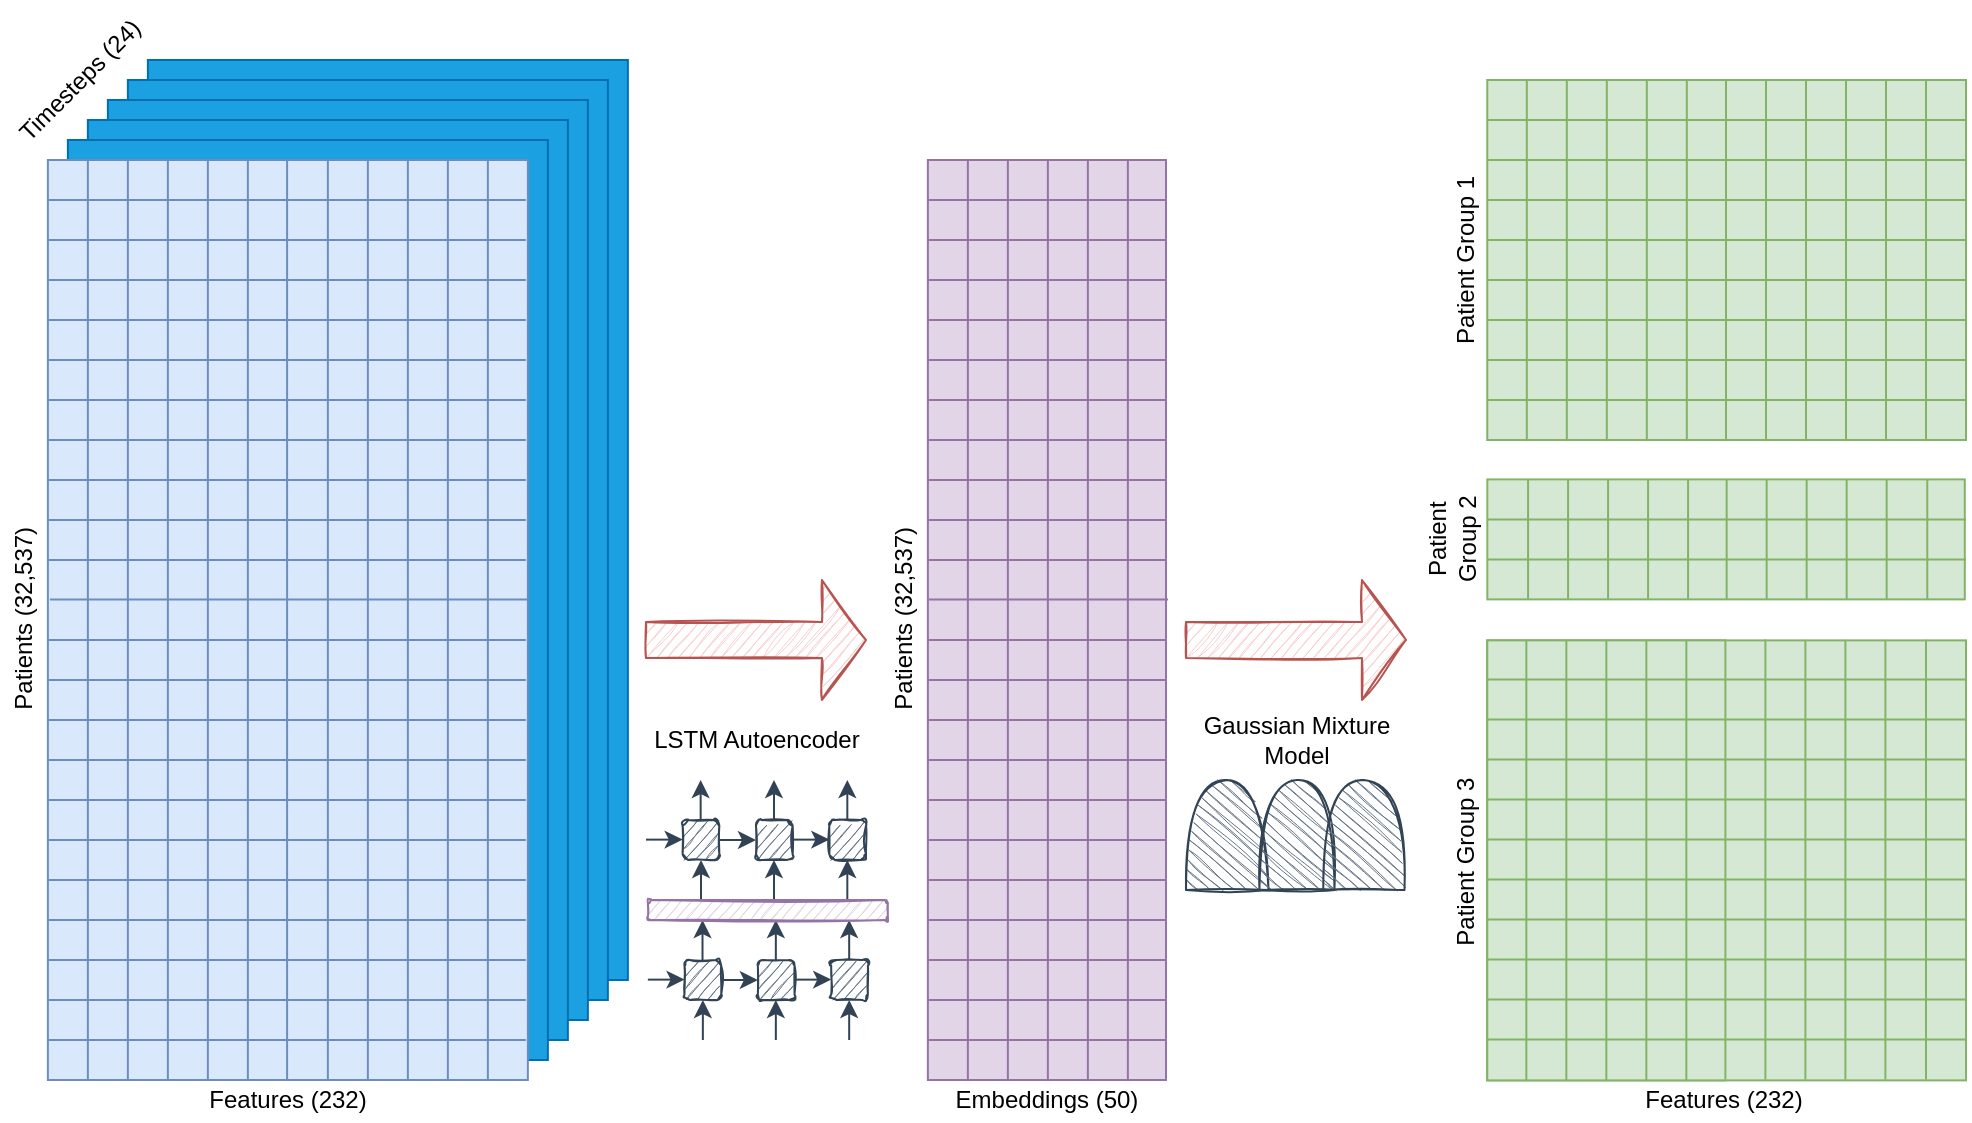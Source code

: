 <mxfile version="20.8.16" type="device"><diagram name="Page-1" id="Zc6p3bJ5Wgq6Apojrqwd"><mxGraphModel dx="1595" dy="868" grid="1" gridSize="10" guides="1" tooltips="1" connect="1" arrows="1" fold="1" page="1" pageScale="1" pageWidth="1100" pageHeight="850" math="0" shadow="0"><root><mxCell id="0"/><mxCell id="1" parent="0"/><mxCell id="mWLiajfFuYhCYhIAm7In-157" value="" style="group;fillColor=#d5e8d4;strokeColor=#82b366;container=0;" vertex="1" connectable="0" parent="1"><mxGeometry x="780.66" y="279.7" width="238.74" height="60" as="geometry"/></mxCell><mxCell id="mWLiajfFuYhCYhIAm7In-63" value="" style="rounded=0;whiteSpace=wrap;html=1;fillColor=#1ba1e2;strokeColor=#006EAF;fontColor=#ffffff;" vertex="1" parent="1"><mxGeometry x="110.93" y="70" width="240" height="460" as="geometry"/></mxCell><mxCell id="mWLiajfFuYhCYhIAm7In-62" value="" style="rounded=0;whiteSpace=wrap;html=1;fillColor=#1ba1e2;strokeColor=#006EAF;fontColor=#ffffff;" vertex="1" parent="1"><mxGeometry x="100.93" y="80" width="240" height="460" as="geometry"/></mxCell><mxCell id="mWLiajfFuYhCYhIAm7In-61" value="" style="rounded=0;whiteSpace=wrap;html=1;fillColor=#1ba1e2;strokeColor=#006EAF;fontColor=#ffffff;" vertex="1" parent="1"><mxGeometry x="90.93" y="90" width="240" height="460" as="geometry"/></mxCell><mxCell id="mWLiajfFuYhCYhIAm7In-60" value="" style="rounded=0;whiteSpace=wrap;html=1;fillColor=#1ba1e2;strokeColor=#006EAF;fontColor=#ffffff;" vertex="1" parent="1"><mxGeometry x="80.93" y="100" width="240" height="460" as="geometry"/></mxCell><mxCell id="mWLiajfFuYhCYhIAm7In-59" value="" style="rounded=0;whiteSpace=wrap;html=1;fillColor=#1ba1e2;strokeColor=#006EAF;fontColor=#ffffff;" vertex="1" parent="1"><mxGeometry x="70.93" y="110" width="240" height="460" as="geometry"/></mxCell><mxCell id="mWLiajfFuYhCYhIAm7In-18" value="Patients (32,537)" style="text;html=1;strokeColor=none;fillColor=none;align=center;verticalAlign=middle;whiteSpace=wrap;rounded=0;rotation=-90;" vertex="1" parent="1"><mxGeometry x="-180" y="339.7" width="458.13" height="18.75" as="geometry"/></mxCell><mxCell id="mWLiajfFuYhCYhIAm7In-19" value="Features (232)" style="text;html=1;strokeColor=none;fillColor=none;align=center;verticalAlign=middle;whiteSpace=wrap;rounded=0;rotation=0;" vertex="1" parent="1"><mxGeometry x="60.93" y="580" width="240" height="20" as="geometry"/></mxCell><mxCell id="mWLiajfFuYhCYhIAm7In-57" value="" style="group;fillColor=#dae8fc;strokeColor=#6c8ebf;container=0;" vertex="1" connectable="0" parent="1"><mxGeometry x="60.93" y="120" width="240" height="460" as="geometry"/></mxCell><mxCell id="mWLiajfFuYhCYhIAm7In-65" value="Timesteps (24)" style="text;html=1;strokeColor=none;fillColor=none;align=center;verticalAlign=middle;whiteSpace=wrap;rounded=0;rotation=-45;" vertex="1" parent="1"><mxGeometry x="31.22" y="70" width="91.97" height="20" as="geometry"/></mxCell><mxCell id="mWLiajfFuYhCYhIAm7In-31" value="" style="endArrow=none;html=1;rounded=0;fillColor=#dae8fc;strokeColor=#6c8ebf;" edge="1" parent="1"><mxGeometry width="50" height="50" relative="1" as="geometry"><mxPoint x="60.93" y="140" as="sourcePoint"/><mxPoint x="299.93" y="140" as="targetPoint"/></mxGeometry></mxCell><mxCell id="mWLiajfFuYhCYhIAm7In-32" value="" style="endArrow=none;html=1;rounded=0;fillColor=#dae8fc;strokeColor=#6c8ebf;" edge="1" parent="1"><mxGeometry width="50" height="50" relative="1" as="geometry"><mxPoint x="60.93" y="160" as="sourcePoint"/><mxPoint x="299.93" y="160" as="targetPoint"/></mxGeometry></mxCell><mxCell id="mWLiajfFuYhCYhIAm7In-33" value="" style="endArrow=none;html=1;rounded=0;fillColor=#dae8fc;strokeColor=#6c8ebf;" edge="1" parent="1"><mxGeometry width="50" height="50" relative="1" as="geometry"><mxPoint x="60.93" y="180" as="sourcePoint"/><mxPoint x="299.93" y="180" as="targetPoint"/></mxGeometry></mxCell><mxCell id="mWLiajfFuYhCYhIAm7In-34" value="" style="endArrow=none;html=1;rounded=0;fillColor=#dae8fc;strokeColor=#6c8ebf;" edge="1" parent="1"><mxGeometry width="50" height="50" relative="1" as="geometry"><mxPoint x="60.93" y="200" as="sourcePoint"/><mxPoint x="299.93" y="200" as="targetPoint"/></mxGeometry></mxCell><mxCell id="mWLiajfFuYhCYhIAm7In-35" value="" style="endArrow=none;html=1;rounded=0;fillColor=#dae8fc;strokeColor=#6c8ebf;" edge="1" parent="1"><mxGeometry width="50" height="50" relative="1" as="geometry"><mxPoint x="60.93" y="220" as="sourcePoint"/><mxPoint x="299.93" y="220" as="targetPoint"/></mxGeometry></mxCell><mxCell id="mWLiajfFuYhCYhIAm7In-36" value="" style="endArrow=none;html=1;rounded=0;fillColor=#dae8fc;strokeColor=#6c8ebf;" edge="1" parent="1"><mxGeometry width="50" height="50" relative="1" as="geometry"><mxPoint x="60.93" y="240" as="sourcePoint"/><mxPoint x="299.93" y="240" as="targetPoint"/></mxGeometry></mxCell><mxCell id="mWLiajfFuYhCYhIAm7In-37" value="" style="endArrow=none;html=1;rounded=0;fillColor=#dae8fc;strokeColor=#6c8ebf;" edge="1" parent="1"><mxGeometry width="50" height="50" relative="1" as="geometry"><mxPoint x="60.93" y="260" as="sourcePoint"/><mxPoint x="299.93" y="260" as="targetPoint"/></mxGeometry></mxCell><mxCell id="mWLiajfFuYhCYhIAm7In-38" value="" style="endArrow=none;html=1;rounded=0;fillColor=#dae8fc;strokeColor=#6c8ebf;" edge="1" parent="1"><mxGeometry width="50" height="50" relative="1" as="geometry"><mxPoint x="60.93" y="280" as="sourcePoint"/><mxPoint x="299.93" y="280" as="targetPoint"/></mxGeometry></mxCell><mxCell id="mWLiajfFuYhCYhIAm7In-39" value="" style="endArrow=none;html=1;rounded=0;fillColor=#dae8fc;strokeColor=#6c8ebf;" edge="1" parent="1"><mxGeometry width="50" height="50" relative="1" as="geometry"><mxPoint x="60.93" y="300" as="sourcePoint"/><mxPoint x="299.93" y="300" as="targetPoint"/></mxGeometry></mxCell><mxCell id="mWLiajfFuYhCYhIAm7In-40" value="" style="endArrow=none;html=1;rounded=0;fillColor=#dae8fc;strokeColor=#6c8ebf;" edge="1" parent="1"><mxGeometry width="50" height="50" relative="1" as="geometry"><mxPoint x="60.93" y="320" as="sourcePoint"/><mxPoint x="299.93" y="320" as="targetPoint"/></mxGeometry></mxCell><mxCell id="mWLiajfFuYhCYhIAm7In-46" value="" style="endArrow=none;html=1;rounded=0;fillColor=#dae8fc;strokeColor=#6c8ebf;" edge="1" parent="1"><mxGeometry width="50" height="50" relative="1" as="geometry"><mxPoint x="60.93" y="360" as="sourcePoint"/><mxPoint x="299.93" y="360" as="targetPoint"/></mxGeometry></mxCell><mxCell id="mWLiajfFuYhCYhIAm7In-47" value="" style="endArrow=none;html=1;rounded=0;fillColor=#dae8fc;strokeColor=#6c8ebf;" edge="1" parent="1"><mxGeometry width="50" height="50" relative="1" as="geometry"><mxPoint x="60.93" y="380" as="sourcePoint"/><mxPoint x="299.93" y="380" as="targetPoint"/></mxGeometry></mxCell><mxCell id="mWLiajfFuYhCYhIAm7In-48" value="" style="endArrow=none;html=1;rounded=0;fillColor=#dae8fc;strokeColor=#6c8ebf;" edge="1" parent="1"><mxGeometry width="50" height="50" relative="1" as="geometry"><mxPoint x="60.93" y="400" as="sourcePoint"/><mxPoint x="299.93" y="400" as="targetPoint"/></mxGeometry></mxCell><mxCell id="mWLiajfFuYhCYhIAm7In-49" value="" style="endArrow=none;html=1;rounded=0;fillColor=#dae8fc;strokeColor=#6c8ebf;" edge="1" parent="1"><mxGeometry width="50" height="50" relative="1" as="geometry"><mxPoint x="60.93" y="420" as="sourcePoint"/><mxPoint x="299.93" y="420" as="targetPoint"/></mxGeometry></mxCell><mxCell id="mWLiajfFuYhCYhIAm7In-50" value="" style="endArrow=none;html=1;rounded=0;fillColor=#dae8fc;strokeColor=#6c8ebf;" edge="1" parent="1"><mxGeometry width="50" height="50" relative="1" as="geometry"><mxPoint x="60.93" y="440" as="sourcePoint"/><mxPoint x="299.93" y="440" as="targetPoint"/></mxGeometry></mxCell><mxCell id="mWLiajfFuYhCYhIAm7In-51" value="" style="endArrow=none;html=1;rounded=0;fillColor=#dae8fc;strokeColor=#6c8ebf;" edge="1" parent="1"><mxGeometry width="50" height="50" relative="1" as="geometry"><mxPoint x="60.93" y="460" as="sourcePoint"/><mxPoint x="299.93" y="460" as="targetPoint"/></mxGeometry></mxCell><mxCell id="mWLiajfFuYhCYhIAm7In-52" value="" style="endArrow=none;html=1;rounded=0;fillColor=#dae8fc;strokeColor=#6c8ebf;" edge="1" parent="1"><mxGeometry width="50" height="50" relative="1" as="geometry"><mxPoint x="60.93" y="480" as="sourcePoint"/><mxPoint x="299.93" y="480" as="targetPoint"/></mxGeometry></mxCell><mxCell id="mWLiajfFuYhCYhIAm7In-53" value="" style="endArrow=none;html=1;rounded=0;fillColor=#dae8fc;strokeColor=#6c8ebf;" edge="1" parent="1"><mxGeometry width="50" height="50" relative="1" as="geometry"><mxPoint x="60.93" y="500" as="sourcePoint"/><mxPoint x="299.93" y="500" as="targetPoint"/></mxGeometry></mxCell><mxCell id="mWLiajfFuYhCYhIAm7In-54" value="" style="endArrow=none;html=1;rounded=0;fillColor=#dae8fc;strokeColor=#6c8ebf;" edge="1" parent="1"><mxGeometry width="50" height="50" relative="1" as="geometry"><mxPoint x="60.93" y="520" as="sourcePoint"/><mxPoint x="299.93" y="520" as="targetPoint"/></mxGeometry></mxCell><mxCell id="mWLiajfFuYhCYhIAm7In-55" value="" style="endArrow=none;html=1;rounded=0;fillColor=#dae8fc;strokeColor=#6c8ebf;" edge="1" parent="1"><mxGeometry width="50" height="50" relative="1" as="geometry"><mxPoint x="60.93" y="540" as="sourcePoint"/><mxPoint x="299.93" y="540" as="targetPoint"/></mxGeometry></mxCell><mxCell id="mWLiajfFuYhCYhIAm7In-56" value="" style="endArrow=none;html=1;rounded=0;fillColor=#dae8fc;strokeColor=#6c8ebf;" edge="1" parent="1"><mxGeometry width="50" height="50" relative="1" as="geometry"><mxPoint x="60.93" y="560" as="sourcePoint"/><mxPoint x="299.93" y="560" as="targetPoint"/></mxGeometry></mxCell><mxCell id="mWLiajfFuYhCYhIAm7In-21" value="" style="endArrow=none;html=1;rounded=0;fillColor=#dae8fc;strokeColor=#6c8ebf;" edge="1" parent="1"><mxGeometry width="50" height="50" relative="1" as="geometry"><mxPoint x="100.93" y="579.986" as="sourcePoint"/><mxPoint x="100.93" y="120" as="targetPoint"/></mxGeometry></mxCell><mxCell id="mWLiajfFuYhCYhIAm7In-22" value="" style="endArrow=none;html=1;rounded=0;fillColor=#dae8fc;strokeColor=#6c8ebf;" edge="1" parent="1"><mxGeometry width="50" height="50" relative="1" as="geometry"><mxPoint x="120.93" y="580" as="sourcePoint"/><mxPoint x="120.93" y="120.014" as="targetPoint"/></mxGeometry></mxCell><mxCell id="mWLiajfFuYhCYhIAm7In-23" value="" style="endArrow=none;html=1;rounded=0;fillColor=#dae8fc;strokeColor=#6c8ebf;" edge="1" parent="1"><mxGeometry width="50" height="50" relative="1" as="geometry"><mxPoint x="140.93" y="580" as="sourcePoint"/><mxPoint x="140.93" y="120.014" as="targetPoint"/></mxGeometry></mxCell><mxCell id="mWLiajfFuYhCYhIAm7In-24" value="" style="endArrow=none;html=1;rounded=0;fillColor=#dae8fc;strokeColor=#6c8ebf;" edge="1" parent="1"><mxGeometry width="50" height="50" relative="1" as="geometry"><mxPoint x="160.93" y="580" as="sourcePoint"/><mxPoint x="160.93" y="120.014" as="targetPoint"/></mxGeometry></mxCell><mxCell id="mWLiajfFuYhCYhIAm7In-25" value="" style="endArrow=none;html=1;rounded=0;fillColor=#dae8fc;strokeColor=#6c8ebf;" edge="1" parent="1"><mxGeometry width="50" height="50" relative="1" as="geometry"><mxPoint x="180.55" y="580" as="sourcePoint"/><mxPoint x="180.55" y="120.014" as="targetPoint"/></mxGeometry></mxCell><mxCell id="mWLiajfFuYhCYhIAm7In-26" value="" style="endArrow=none;html=1;rounded=0;fillColor=#dae8fc;strokeColor=#6c8ebf;" edge="1" parent="1"><mxGeometry width="50" height="50" relative="1" as="geometry"><mxPoint x="200.93" y="579.986" as="sourcePoint"/><mxPoint x="200.93" y="120" as="targetPoint"/></mxGeometry></mxCell><mxCell id="mWLiajfFuYhCYhIAm7In-27" value="" style="endArrow=none;html=1;rounded=0;fillColor=#dae8fc;strokeColor=#6c8ebf;" edge="1" parent="1"><mxGeometry width="50" height="50" relative="1" as="geometry"><mxPoint x="220.93" y="579.986" as="sourcePoint"/><mxPoint x="220.93" y="120" as="targetPoint"/></mxGeometry></mxCell><mxCell id="mWLiajfFuYhCYhIAm7In-28" value="" style="endArrow=none;html=1;rounded=0;fillColor=#dae8fc;strokeColor=#6c8ebf;" edge="1" parent="1"><mxGeometry width="50" height="50" relative="1" as="geometry"><mxPoint x="240.93" y="580" as="sourcePoint"/><mxPoint x="240.93" y="120.014" as="targetPoint"/></mxGeometry></mxCell><mxCell id="mWLiajfFuYhCYhIAm7In-29" value="" style="endArrow=none;html=1;rounded=0;fillColor=#dae8fc;strokeColor=#6c8ebf;" edge="1" parent="1"><mxGeometry width="50" height="50" relative="1" as="geometry"><mxPoint x="260.93" y="580" as="sourcePoint"/><mxPoint x="260.93" y="120.014" as="targetPoint"/></mxGeometry></mxCell><mxCell id="mWLiajfFuYhCYhIAm7In-66" value="" style="endArrow=none;html=1;rounded=0;fillColor=#dae8fc;strokeColor=#6c8ebf;" edge="1" parent="1"><mxGeometry width="50" height="50" relative="1" as="geometry"><mxPoint x="61.93" y="339.7" as="sourcePoint"/><mxPoint x="300.93" y="339.7" as="targetPoint"/></mxGeometry></mxCell><mxCell id="mWLiajfFuYhCYhIAm7In-67" value="" style="endArrow=none;html=1;rounded=0;fillColor=#dae8fc;strokeColor=#6c8ebf;" edge="1" parent="1"><mxGeometry width="50" height="50" relative="1" as="geometry"><mxPoint x="80.93" y="579.996" as="sourcePoint"/><mxPoint x="80.93" y="120.01" as="targetPoint"/></mxGeometry></mxCell><mxCell id="mWLiajfFuYhCYhIAm7In-68" value="" style="endArrow=none;html=1;rounded=0;fillColor=#dae8fc;strokeColor=#6c8ebf;" edge="1" parent="1"><mxGeometry width="50" height="50" relative="1" as="geometry"><mxPoint x="280.93" y="579.996" as="sourcePoint"/><mxPoint x="280.93" y="120.01" as="targetPoint"/></mxGeometry></mxCell><mxCell id="mWLiajfFuYhCYhIAm7In-70" value="Patients (32,537)" style="text;html=1;strokeColor=none;fillColor=none;align=center;verticalAlign=middle;whiteSpace=wrap;rounded=0;rotation=-90;" vertex="1" parent="1"><mxGeometry x="260" y="339.7" width="458.13" height="18.75" as="geometry"/></mxCell><mxCell id="mWLiajfFuYhCYhIAm7In-71" value="Embeddings (50)" style="text;html=1;strokeColor=none;fillColor=none;align=center;verticalAlign=middle;whiteSpace=wrap;rounded=0;rotation=0;" vertex="1" parent="1"><mxGeometry x="500.93" y="580" width="119.07" height="20" as="geometry"/></mxCell><mxCell id="mWLiajfFuYhCYhIAm7In-199" value="" style="group" vertex="1" connectable="0" parent="1"><mxGeometry x="500.93" y="120" width="120.07" height="460" as="geometry"/></mxCell><mxCell id="mWLiajfFuYhCYhIAm7In-72" value="" style="group;fillColor=#e1d5e7;strokeColor=#9673a6;container=0;" vertex="1" connectable="0" parent="mWLiajfFuYhCYhIAm7In-199"><mxGeometry width="119.07" height="460" as="geometry"/></mxCell><mxCell id="mWLiajfFuYhCYhIAm7In-94" value="" style="endArrow=none;html=1;rounded=0;fillColor=#e1d5e7;strokeColor=#9673a6;" edge="1" parent="mWLiajfFuYhCYhIAm7In-199"><mxGeometry width="50" height="50" relative="1" as="geometry"><mxPoint x="40.0" y="459.986" as="sourcePoint"/><mxPoint x="40.0" as="targetPoint"/></mxGeometry></mxCell><mxCell id="mWLiajfFuYhCYhIAm7In-95" value="" style="endArrow=none;html=1;rounded=0;fillColor=#e1d5e7;strokeColor=#9673a6;" edge="1" parent="mWLiajfFuYhCYhIAm7In-199"><mxGeometry width="50" height="50" relative="1" as="geometry"><mxPoint x="60.0" y="460" as="sourcePoint"/><mxPoint x="60.0" y="0.014" as="targetPoint"/></mxGeometry></mxCell><mxCell id="mWLiajfFuYhCYhIAm7In-96" value="" style="endArrow=none;html=1;rounded=0;fillColor=#e1d5e7;strokeColor=#9673a6;" edge="1" parent="mWLiajfFuYhCYhIAm7In-199"><mxGeometry width="50" height="50" relative="1" as="geometry"><mxPoint x="80.0" y="460" as="sourcePoint"/><mxPoint x="80.0" y="0.014" as="targetPoint"/></mxGeometry></mxCell><mxCell id="mWLiajfFuYhCYhIAm7In-97" value="" style="endArrow=none;html=1;rounded=0;fillColor=#e1d5e7;strokeColor=#9673a6;" edge="1" parent="mWLiajfFuYhCYhIAm7In-199"><mxGeometry width="50" height="50" relative="1" as="geometry"><mxPoint x="100.0" y="460" as="sourcePoint"/><mxPoint x="100.0" y="0.014" as="targetPoint"/></mxGeometry></mxCell><mxCell id="mWLiajfFuYhCYhIAm7In-104" value="" style="endArrow=none;html=1;rounded=0;fillColor=#e1d5e7;strokeColor=#9673a6;" edge="1" parent="mWLiajfFuYhCYhIAm7In-199"><mxGeometry width="50" height="50" relative="1" as="geometry"><mxPoint x="20.0" y="459.996" as="sourcePoint"/><mxPoint x="20.0" y="0.01" as="targetPoint"/></mxGeometry></mxCell><mxCell id="mWLiajfFuYhCYhIAm7In-106" value="" style="group" vertex="1" connectable="0" parent="mWLiajfFuYhCYhIAm7In-199"><mxGeometry y="20" width="120.07" height="420" as="geometry"/></mxCell><mxCell id="mWLiajfFuYhCYhIAm7In-73" value="" style="endArrow=none;html=1;rounded=0;fillColor=#e1d5e7;strokeColor=#9673a6;" edge="1" parent="mWLiajfFuYhCYhIAm7In-106"><mxGeometry width="50" height="50" relative="1" as="geometry"><mxPoint as="sourcePoint"/><mxPoint x="119.57" as="targetPoint"/></mxGeometry></mxCell><mxCell id="mWLiajfFuYhCYhIAm7In-74" value="" style="endArrow=none;html=1;rounded=0;fillColor=#e1d5e7;strokeColor=#9673a6;" edge="1" parent="mWLiajfFuYhCYhIAm7In-106"><mxGeometry width="50" height="50" relative="1" as="geometry"><mxPoint y="20" as="sourcePoint"/><mxPoint x="119.57" y="20" as="targetPoint"/></mxGeometry></mxCell><mxCell id="mWLiajfFuYhCYhIAm7In-75" value="" style="endArrow=none;html=1;rounded=0;fillColor=#e1d5e7;strokeColor=#9673a6;" edge="1" parent="mWLiajfFuYhCYhIAm7In-106"><mxGeometry width="50" height="50" relative="1" as="geometry"><mxPoint y="40" as="sourcePoint"/><mxPoint x="119.57" y="40" as="targetPoint"/></mxGeometry></mxCell><mxCell id="mWLiajfFuYhCYhIAm7In-76" value="" style="endArrow=none;html=1;rounded=0;fillColor=#e1d5e7;strokeColor=#9673a6;" edge="1" parent="mWLiajfFuYhCYhIAm7In-106"><mxGeometry width="50" height="50" relative="1" as="geometry"><mxPoint y="60" as="sourcePoint"/><mxPoint x="119.57" y="60" as="targetPoint"/></mxGeometry></mxCell><mxCell id="mWLiajfFuYhCYhIAm7In-77" value="" style="endArrow=none;html=1;rounded=0;fillColor=#e1d5e7;strokeColor=#9673a6;" edge="1" parent="mWLiajfFuYhCYhIAm7In-106"><mxGeometry width="50" height="50" relative="1" as="geometry"><mxPoint y="80" as="sourcePoint"/><mxPoint x="119.57" y="80" as="targetPoint"/></mxGeometry></mxCell><mxCell id="mWLiajfFuYhCYhIAm7In-78" value="" style="endArrow=none;html=1;rounded=0;fillColor=#e1d5e7;strokeColor=#9673a6;" edge="1" parent="mWLiajfFuYhCYhIAm7In-106"><mxGeometry width="50" height="50" relative="1" as="geometry"><mxPoint y="100" as="sourcePoint"/><mxPoint x="119.57" y="100" as="targetPoint"/></mxGeometry></mxCell><mxCell id="mWLiajfFuYhCYhIAm7In-79" value="" style="endArrow=none;html=1;rounded=0;fillColor=#e1d5e7;strokeColor=#9673a6;" edge="1" parent="mWLiajfFuYhCYhIAm7In-106"><mxGeometry width="50" height="50" relative="1" as="geometry"><mxPoint y="120" as="sourcePoint"/><mxPoint x="119.57" y="120" as="targetPoint"/></mxGeometry></mxCell><mxCell id="mWLiajfFuYhCYhIAm7In-80" value="" style="endArrow=none;html=1;rounded=0;fillColor=#e1d5e7;strokeColor=#9673a6;" edge="1" parent="mWLiajfFuYhCYhIAm7In-106"><mxGeometry width="50" height="50" relative="1" as="geometry"><mxPoint y="140" as="sourcePoint"/><mxPoint x="119.57" y="140" as="targetPoint"/></mxGeometry></mxCell><mxCell id="mWLiajfFuYhCYhIAm7In-81" value="" style="endArrow=none;html=1;rounded=0;fillColor=#e1d5e7;strokeColor=#9673a6;" edge="1" parent="mWLiajfFuYhCYhIAm7In-106"><mxGeometry width="50" height="50" relative="1" as="geometry"><mxPoint y="160" as="sourcePoint"/><mxPoint x="119.57" y="160" as="targetPoint"/></mxGeometry></mxCell><mxCell id="mWLiajfFuYhCYhIAm7In-82" value="" style="endArrow=none;html=1;rounded=0;fillColor=#e1d5e7;strokeColor=#9673a6;" edge="1" parent="mWLiajfFuYhCYhIAm7In-106"><mxGeometry width="50" height="50" relative="1" as="geometry"><mxPoint y="180" as="sourcePoint"/><mxPoint x="119.57" y="180" as="targetPoint"/></mxGeometry></mxCell><mxCell id="mWLiajfFuYhCYhIAm7In-83" value="" style="endArrow=none;html=1;rounded=0;fillColor=#e1d5e7;strokeColor=#9673a6;" edge="1" parent="mWLiajfFuYhCYhIAm7In-106"><mxGeometry width="50" height="50" relative="1" as="geometry"><mxPoint y="220" as="sourcePoint"/><mxPoint x="119.57" y="220" as="targetPoint"/></mxGeometry></mxCell><mxCell id="mWLiajfFuYhCYhIAm7In-84" value="" style="endArrow=none;html=1;rounded=0;fillColor=#e1d5e7;strokeColor=#9673a6;" edge="1" parent="mWLiajfFuYhCYhIAm7In-106"><mxGeometry width="50" height="50" relative="1" as="geometry"><mxPoint y="240" as="sourcePoint"/><mxPoint x="119.57" y="240" as="targetPoint"/></mxGeometry></mxCell><mxCell id="mWLiajfFuYhCYhIAm7In-85" value="" style="endArrow=none;html=1;rounded=0;fillColor=#e1d5e7;strokeColor=#9673a6;" edge="1" parent="mWLiajfFuYhCYhIAm7In-106"><mxGeometry width="50" height="50" relative="1" as="geometry"><mxPoint y="260" as="sourcePoint"/><mxPoint x="119.57" y="260" as="targetPoint"/></mxGeometry></mxCell><mxCell id="mWLiajfFuYhCYhIAm7In-86" value="" style="endArrow=none;html=1;rounded=0;fillColor=#e1d5e7;strokeColor=#9673a6;" edge="1" parent="mWLiajfFuYhCYhIAm7In-106"><mxGeometry width="50" height="50" relative="1" as="geometry"><mxPoint y="280" as="sourcePoint"/><mxPoint x="119.57" y="280" as="targetPoint"/></mxGeometry></mxCell><mxCell id="mWLiajfFuYhCYhIAm7In-87" value="" style="endArrow=none;html=1;rounded=0;fillColor=#e1d5e7;strokeColor=#9673a6;" edge="1" parent="mWLiajfFuYhCYhIAm7In-106"><mxGeometry width="50" height="50" relative="1" as="geometry"><mxPoint y="300" as="sourcePoint"/><mxPoint x="119.57" y="300" as="targetPoint"/></mxGeometry></mxCell><mxCell id="mWLiajfFuYhCYhIAm7In-88" value="" style="endArrow=none;html=1;rounded=0;fillColor=#e1d5e7;strokeColor=#9673a6;" edge="1" parent="mWLiajfFuYhCYhIAm7In-106"><mxGeometry width="50" height="50" relative="1" as="geometry"><mxPoint y="320" as="sourcePoint"/><mxPoint x="119.57" y="320" as="targetPoint"/></mxGeometry></mxCell><mxCell id="mWLiajfFuYhCYhIAm7In-89" value="" style="endArrow=none;html=1;rounded=0;fillColor=#e1d5e7;strokeColor=#9673a6;" edge="1" parent="mWLiajfFuYhCYhIAm7In-106"><mxGeometry width="50" height="50" relative="1" as="geometry"><mxPoint y="340" as="sourcePoint"/><mxPoint x="119.57" y="340" as="targetPoint"/></mxGeometry></mxCell><mxCell id="mWLiajfFuYhCYhIAm7In-90" value="" style="endArrow=none;html=1;rounded=0;fillColor=#e1d5e7;strokeColor=#9673a6;" edge="1" parent="mWLiajfFuYhCYhIAm7In-106"><mxGeometry width="50" height="50" relative="1" as="geometry"><mxPoint y="360" as="sourcePoint"/><mxPoint x="119.57" y="360" as="targetPoint"/></mxGeometry></mxCell><mxCell id="mWLiajfFuYhCYhIAm7In-91" value="" style="endArrow=none;html=1;rounded=0;fillColor=#e1d5e7;strokeColor=#9673a6;" edge="1" parent="mWLiajfFuYhCYhIAm7In-106"><mxGeometry width="50" height="50" relative="1" as="geometry"><mxPoint y="380" as="sourcePoint"/><mxPoint x="119.57" y="380" as="targetPoint"/></mxGeometry></mxCell><mxCell id="mWLiajfFuYhCYhIAm7In-92" value="" style="endArrow=none;html=1;rounded=0;fillColor=#e1d5e7;strokeColor=#9673a6;" edge="1" parent="mWLiajfFuYhCYhIAm7In-106"><mxGeometry width="50" height="50" relative="1" as="geometry"><mxPoint y="400" as="sourcePoint"/><mxPoint x="119.57" y="400" as="targetPoint"/></mxGeometry></mxCell><mxCell id="mWLiajfFuYhCYhIAm7In-93" value="" style="endArrow=none;html=1;rounded=0;fillColor=#e1d5e7;strokeColor=#9673a6;" edge="1" parent="mWLiajfFuYhCYhIAm7In-106"><mxGeometry width="50" height="50" relative="1" as="geometry"><mxPoint y="420" as="sourcePoint"/><mxPoint x="119.57" y="420" as="targetPoint"/></mxGeometry></mxCell><mxCell id="mWLiajfFuYhCYhIAm7In-103" value="" style="endArrow=none;html=1;rounded=0;fillColor=#e1d5e7;strokeColor=#9673a6;" edge="1" parent="mWLiajfFuYhCYhIAm7In-106"><mxGeometry width="50" height="50" relative="1" as="geometry"><mxPoint x="0.5" y="199.7" as="sourcePoint"/><mxPoint x="120.07" y="199.7" as="targetPoint"/></mxGeometry></mxCell><mxCell id="mWLiajfFuYhCYhIAm7In-200" value="Patient Group 1" style="text;html=1;strokeColor=none;fillColor=none;align=center;verticalAlign=middle;whiteSpace=wrap;rounded=0;rotation=-90;" vertex="1" parent="1"><mxGeometry x="680" y="160.63" width="180" height="18.75" as="geometry"/></mxCell><mxCell id="mWLiajfFuYhCYhIAm7In-159" value="" style="endArrow=none;html=1;rounded=0;fillColor=#d5e8d4;strokeColor=#82b366;" edge="1" parent="1"><mxGeometry width="50" height="50" relative="1" as="geometry"><mxPoint x="801.04" y="339.699" as="sourcePoint"/><mxPoint x="801.04" y="279.701" as="targetPoint"/></mxGeometry></mxCell><mxCell id="mWLiajfFuYhCYhIAm7In-160" value="" style="endArrow=none;html=1;rounded=0;fillColor=#d5e8d4;strokeColor=#82b366;" edge="1" parent="1"><mxGeometry width="50" height="50" relative="1" as="geometry"><mxPoint x="821.04" y="339.698" as="sourcePoint"/><mxPoint x="821.04" y="279.7" as="targetPoint"/></mxGeometry></mxCell><mxCell id="mWLiajfFuYhCYhIAm7In-161" value="" style="endArrow=none;html=1;rounded=0;fillColor=#d5e8d4;strokeColor=#82b366;" edge="1" parent="1"><mxGeometry width="50" height="50" relative="1" as="geometry"><mxPoint x="841.04" y="339.7" as="sourcePoint"/><mxPoint x="841.04" y="279.702" as="targetPoint"/></mxGeometry></mxCell><mxCell id="mWLiajfFuYhCYhIAm7In-162" value="" style="endArrow=none;html=1;rounded=0;fillColor=#d5e8d4;strokeColor=#82b366;" edge="1" parent="1"><mxGeometry width="50" height="50" relative="1" as="geometry"><mxPoint x="861.04" y="339.7" as="sourcePoint"/><mxPoint x="861.04" y="279.702" as="targetPoint"/></mxGeometry></mxCell><mxCell id="mWLiajfFuYhCYhIAm7In-163" value="" style="endArrow=none;html=1;rounded=0;fillColor=#d5e8d4;strokeColor=#82b366;" edge="1" parent="1"><mxGeometry width="50" height="50" relative="1" as="geometry"><mxPoint x="881.04" y="339.7" as="sourcePoint"/><mxPoint x="881.04" y="279.702" as="targetPoint"/></mxGeometry></mxCell><mxCell id="mWLiajfFuYhCYhIAm7In-251" value="" style="group" vertex="1" connectable="0" parent="1"><mxGeometry x="780.63" y="299.7" width="239.37" height="40" as="geometry"/></mxCell><mxCell id="mWLiajfFuYhCYhIAm7In-164" value="" style="endArrow=none;html=1;rounded=0;fillColor=#d5e8d4;strokeColor=#82b366;" edge="1" parent="mWLiajfFuYhCYhIAm7In-251"><mxGeometry width="50" height="50" relative="1" as="geometry"><mxPoint y="20" as="sourcePoint"/><mxPoint x="239.37" y="20" as="targetPoint"/></mxGeometry></mxCell><mxCell id="mWLiajfFuYhCYhIAm7In-165" value="" style="endArrow=none;html=1;rounded=0;fillColor=#d5e8d4;strokeColor=#82b366;" edge="1" parent="mWLiajfFuYhCYhIAm7In-251"><mxGeometry width="50" height="50" relative="1" as="geometry"><mxPoint as="sourcePoint"/><mxPoint x="239.37" as="targetPoint"/></mxGeometry></mxCell><mxCell id="mWLiajfFuYhCYhIAm7In-252" value="" style="endArrow=none;html=1;rounded=0;fillColor=#d5e8d4;strokeColor=#82b366;" edge="1" parent="1"><mxGeometry width="50" height="50" relative="1" as="geometry"><mxPoint x="900.33" y="339.699" as="sourcePoint"/><mxPoint x="900.33" y="279.701" as="targetPoint"/></mxGeometry></mxCell><mxCell id="mWLiajfFuYhCYhIAm7In-253" value="" style="endArrow=none;html=1;rounded=0;fillColor=#d5e8d4;strokeColor=#82b366;" edge="1" parent="1"><mxGeometry width="50" height="50" relative="1" as="geometry"><mxPoint x="920.33" y="339.698" as="sourcePoint"/><mxPoint x="920.33" y="279.7" as="targetPoint"/></mxGeometry></mxCell><mxCell id="mWLiajfFuYhCYhIAm7In-254" value="" style="endArrow=none;html=1;rounded=0;fillColor=#d5e8d4;strokeColor=#82b366;" edge="1" parent="1"><mxGeometry width="50" height="50" relative="1" as="geometry"><mxPoint x="940.33" y="339.7" as="sourcePoint"/><mxPoint x="940.33" y="279.702" as="targetPoint"/></mxGeometry></mxCell><mxCell id="mWLiajfFuYhCYhIAm7In-255" value="" style="endArrow=none;html=1;rounded=0;fillColor=#d5e8d4;strokeColor=#82b366;" edge="1" parent="1"><mxGeometry width="50" height="50" relative="1" as="geometry"><mxPoint x="960.33" y="339.7" as="sourcePoint"/><mxPoint x="960.33" y="279.702" as="targetPoint"/></mxGeometry></mxCell><mxCell id="mWLiajfFuYhCYhIAm7In-256" value="" style="endArrow=none;html=1;rounded=0;fillColor=#d5e8d4;strokeColor=#82b366;" edge="1" parent="1"><mxGeometry width="50" height="50" relative="1" as="geometry"><mxPoint x="980.33" y="339.7" as="sourcePoint"/><mxPoint x="980.33" y="279.702" as="targetPoint"/></mxGeometry></mxCell><mxCell id="mWLiajfFuYhCYhIAm7In-257" value="" style="endArrow=none;html=1;rounded=0;fillColor=#d5e8d4;strokeColor=#82b366;" edge="1" parent="1"><mxGeometry width="50" height="50" relative="1" as="geometry"><mxPoint x="1000.63" y="339.7" as="sourcePoint"/><mxPoint x="1000.63" y="279.702" as="targetPoint"/></mxGeometry></mxCell><mxCell id="mWLiajfFuYhCYhIAm7In-265" value="Patient Group 2" style="text;html=1;strokeColor=none;fillColor=none;align=center;verticalAlign=middle;whiteSpace=wrap;rounded=0;rotation=-90;" vertex="1" parent="1"><mxGeometry x="732.67" y="292.35" width="60" height="34.68" as="geometry"/></mxCell><mxCell id="mWLiajfFuYhCYhIAm7In-267" value="Patient Group 3" style="text;html=1;strokeColor=none;fillColor=none;align=center;verticalAlign=middle;whiteSpace=wrap;rounded=0;rotation=-90;" vertex="1" parent="1"><mxGeometry x="660" y="461.44" width="220" height="18.75" as="geometry"/></mxCell><mxCell id="mWLiajfFuYhCYhIAm7In-272" value="" style="shape=singleArrow;whiteSpace=wrap;html=1;sketch=1;fillColor=#f8cecc;strokeColor=#b85450;" vertex="1" parent="1"><mxGeometry x="360" y="330" width="110" height="60" as="geometry"/></mxCell><mxCell id="mWLiajfFuYhCYhIAm7In-273" value="" style="shape=singleArrow;whiteSpace=wrap;html=1;sketch=1;fillColor=#f8cecc;strokeColor=#b85450;" vertex="1" parent="1"><mxGeometry x="630" y="330" width="110" height="60" as="geometry"/></mxCell><mxCell id="mWLiajfFuYhCYhIAm7In-274" value="" style="group" vertex="1" connectable="0" parent="1"><mxGeometry x="780.39" y="359.81" width="239.61" height="220.38" as="geometry"/></mxCell><mxCell id="mWLiajfFuYhCYhIAm7In-155" value="" style="group;fillColor=#d5e8d4;strokeColor=#82b366;container=0;" vertex="1" connectable="0" parent="mWLiajfFuYhCYhIAm7In-274"><mxGeometry x="0.24" y="0.38" width="119.07" height="220" as="geometry"/></mxCell><mxCell id="mWLiajfFuYhCYhIAm7In-138" value="" style="group;fillColor=#d5e8d4;strokeColor=#82b366;container=0;" vertex="1" connectable="0" parent="mWLiajfFuYhCYhIAm7In-274"><mxGeometry x="0.24" y="0.38" width="239.37" height="220" as="geometry"/></mxCell><mxCell id="mWLiajfFuYhCYhIAm7In-139" value="" style="endArrow=none;html=1;rounded=0;fillColor=#d5e8d4;strokeColor=#82b366;" edge="1" parent="mWLiajfFuYhCYhIAm7In-274"><mxGeometry width="50" height="50" relative="1" as="geometry"><mxPoint x="19.78" y="220.378" as="sourcePoint"/><mxPoint x="19.78" y="0.385" as="targetPoint"/></mxGeometry></mxCell><mxCell id="mWLiajfFuYhCYhIAm7In-140" value="" style="endArrow=none;html=1;rounded=0;fillColor=#d5e8d4;strokeColor=#82b366;" edge="1" parent="mWLiajfFuYhCYhIAm7In-274"><mxGeometry width="50" height="50" relative="1" as="geometry"><mxPoint x="39.78" y="220.373" as="sourcePoint"/><mxPoint x="39.78" y="0.38" as="targetPoint"/></mxGeometry></mxCell><mxCell id="mWLiajfFuYhCYhIAm7In-141" value="" style="endArrow=none;html=1;rounded=0;fillColor=#d5e8d4;strokeColor=#82b366;" edge="1" parent="mWLiajfFuYhCYhIAm7In-274"><mxGeometry width="50" height="50" relative="1" as="geometry"><mxPoint x="59.78" y="220.38" as="sourcePoint"/><mxPoint x="59.78" y="0.387" as="targetPoint"/></mxGeometry></mxCell><mxCell id="mWLiajfFuYhCYhIAm7In-142" value="" style="endArrow=none;html=1;rounded=0;fillColor=#d5e8d4;strokeColor=#82b366;" edge="1" parent="mWLiajfFuYhCYhIAm7In-274"><mxGeometry width="50" height="50" relative="1" as="geometry"><mxPoint x="79.78" y="220.38" as="sourcePoint"/><mxPoint x="79.78" y="0.387" as="targetPoint"/></mxGeometry></mxCell><mxCell id="mWLiajfFuYhCYhIAm7In-143" value="" style="endArrow=none;html=1;rounded=0;fillColor=#d5e8d4;strokeColor=#82b366;" edge="1" parent="mWLiajfFuYhCYhIAm7In-274"><mxGeometry width="50" height="50" relative="1" as="geometry"><mxPoint x="99.78" y="220.38" as="sourcePoint"/><mxPoint x="99.78" y="0.387" as="targetPoint"/></mxGeometry></mxCell><mxCell id="mWLiajfFuYhCYhIAm7In-258" value="" style="group" vertex="1" connectable="0" parent="mWLiajfFuYhCYhIAm7In-274"><mxGeometry y="20" width="239.61" height="180" as="geometry"/></mxCell><mxCell id="mWLiajfFuYhCYhIAm7In-145" value="" style="endArrow=none;html=1;rounded=0;fillColor=#d5e8d4;strokeColor=#82b366;" edge="1" parent="mWLiajfFuYhCYhIAm7In-258"><mxGeometry width="50" height="50" relative="1" as="geometry"><mxPoint y="180" as="sourcePoint"/><mxPoint x="239.61" y="180" as="targetPoint"/></mxGeometry></mxCell><mxCell id="mWLiajfFuYhCYhIAm7In-146" value="" style="endArrow=none;html=1;rounded=0;fillColor=#d5e8d4;strokeColor=#82b366;" edge="1" parent="mWLiajfFuYhCYhIAm7In-258"><mxGeometry width="50" height="50" relative="1" as="geometry"><mxPoint y="160" as="sourcePoint"/><mxPoint x="239.61" y="160" as="targetPoint"/></mxGeometry></mxCell><mxCell id="mWLiajfFuYhCYhIAm7In-147" value="" style="endArrow=none;html=1;rounded=0;fillColor=#d5e8d4;strokeColor=#82b366;" edge="1" parent="mWLiajfFuYhCYhIAm7In-258"><mxGeometry width="50" height="50" relative="1" as="geometry"><mxPoint y="140" as="sourcePoint"/><mxPoint x="239.61" y="140" as="targetPoint"/></mxGeometry></mxCell><mxCell id="mWLiajfFuYhCYhIAm7In-148" value="" style="endArrow=none;html=1;rounded=0;fillColor=#d5e8d4;strokeColor=#82b366;" edge="1" parent="mWLiajfFuYhCYhIAm7In-258"><mxGeometry width="50" height="50" relative="1" as="geometry"><mxPoint y="120" as="sourcePoint"/><mxPoint x="239.61" y="120" as="targetPoint"/></mxGeometry></mxCell><mxCell id="mWLiajfFuYhCYhIAm7In-149" value="" style="endArrow=none;html=1;rounded=0;fillColor=#d5e8d4;strokeColor=#82b366;" edge="1" parent="mWLiajfFuYhCYhIAm7In-258"><mxGeometry width="50" height="50" relative="1" as="geometry"><mxPoint y="100" as="sourcePoint"/><mxPoint x="239.61" y="100" as="targetPoint"/></mxGeometry></mxCell><mxCell id="mWLiajfFuYhCYhIAm7In-150" value="" style="endArrow=none;html=1;rounded=0;fillColor=#d5e8d4;strokeColor=#82b366;" edge="1" parent="mWLiajfFuYhCYhIAm7In-258"><mxGeometry width="50" height="50" relative="1" as="geometry"><mxPoint y="80" as="sourcePoint"/><mxPoint x="239.61" y="80" as="targetPoint"/></mxGeometry></mxCell><mxCell id="mWLiajfFuYhCYhIAm7In-151" value="" style="endArrow=none;html=1;rounded=0;fillColor=#d5e8d4;strokeColor=#82b366;" edge="1" parent="mWLiajfFuYhCYhIAm7In-258"><mxGeometry width="50" height="50" relative="1" as="geometry"><mxPoint y="60" as="sourcePoint"/><mxPoint x="239.61" y="60" as="targetPoint"/></mxGeometry></mxCell><mxCell id="mWLiajfFuYhCYhIAm7In-152" value="" style="endArrow=none;html=1;rounded=0;fillColor=#d5e8d4;strokeColor=#82b366;" edge="1" parent="mWLiajfFuYhCYhIAm7In-258"><mxGeometry width="50" height="50" relative="1" as="geometry"><mxPoint y="40" as="sourcePoint"/><mxPoint x="239.61" y="40" as="targetPoint"/></mxGeometry></mxCell><mxCell id="mWLiajfFuYhCYhIAm7In-153" value="" style="endArrow=none;html=1;rounded=0;fillColor=#d5e8d4;strokeColor=#82b366;" edge="1" parent="mWLiajfFuYhCYhIAm7In-258"><mxGeometry width="50" height="50" relative="1" as="geometry"><mxPoint y="20" as="sourcePoint"/><mxPoint x="239.61" y="20" as="targetPoint"/></mxGeometry></mxCell><mxCell id="mWLiajfFuYhCYhIAm7In-154" value="" style="endArrow=none;html=1;rounded=0;fillColor=#d5e8d4;strokeColor=#82b366;" edge="1" parent="mWLiajfFuYhCYhIAm7In-258"><mxGeometry width="50" height="50" relative="1" as="geometry"><mxPoint as="sourcePoint"/><mxPoint x="239.61" as="targetPoint"/></mxGeometry></mxCell><mxCell id="mWLiajfFuYhCYhIAm7In-259" value="" style="endArrow=none;html=1;rounded=0;fillColor=#d5e8d4;strokeColor=#82b366;" edge="1" parent="mWLiajfFuYhCYhIAm7In-274"><mxGeometry width="50" height="50" relative="1" as="geometry"><mxPoint x="119.31" y="219.998" as="sourcePoint"/><mxPoint x="119.31" y="0.005" as="targetPoint"/></mxGeometry></mxCell><mxCell id="mWLiajfFuYhCYhIAm7In-260" value="" style="endArrow=none;html=1;rounded=0;fillColor=#d5e8d4;strokeColor=#82b366;" edge="1" parent="mWLiajfFuYhCYhIAm7In-274"><mxGeometry width="50" height="50" relative="1" as="geometry"><mxPoint x="139.31" y="219.993" as="sourcePoint"/><mxPoint x="139.31" as="targetPoint"/></mxGeometry></mxCell><mxCell id="mWLiajfFuYhCYhIAm7In-261" value="" style="endArrow=none;html=1;rounded=0;fillColor=#d5e8d4;strokeColor=#82b366;" edge="1" parent="mWLiajfFuYhCYhIAm7In-274"><mxGeometry width="50" height="50" relative="1" as="geometry"><mxPoint x="159.31" y="220" as="sourcePoint"/><mxPoint x="159.31" y="0.007" as="targetPoint"/></mxGeometry></mxCell><mxCell id="mWLiajfFuYhCYhIAm7In-262" value="" style="endArrow=none;html=1;rounded=0;fillColor=#d5e8d4;strokeColor=#82b366;" edge="1" parent="mWLiajfFuYhCYhIAm7In-274"><mxGeometry width="50" height="50" relative="1" as="geometry"><mxPoint x="179.31" y="220" as="sourcePoint"/><mxPoint x="179.31" y="0.007" as="targetPoint"/></mxGeometry></mxCell><mxCell id="mWLiajfFuYhCYhIAm7In-263" value="" style="endArrow=none;html=1;rounded=0;fillColor=#d5e8d4;strokeColor=#82b366;" edge="1" parent="mWLiajfFuYhCYhIAm7In-274"><mxGeometry width="50" height="50" relative="1" as="geometry"><mxPoint x="199.31" y="220" as="sourcePoint"/><mxPoint x="199.31" y="0.007" as="targetPoint"/></mxGeometry></mxCell><mxCell id="mWLiajfFuYhCYhIAm7In-264" value="" style="endArrow=none;html=1;rounded=0;fillColor=#d5e8d4;strokeColor=#82b366;" edge="1" parent="mWLiajfFuYhCYhIAm7In-274"><mxGeometry width="50" height="50" relative="1" as="geometry"><mxPoint x="219.61" y="220.0" as="sourcePoint"/><mxPoint x="219.61" y="0.007" as="targetPoint"/></mxGeometry></mxCell><mxCell id="mWLiajfFuYhCYhIAm7In-275" value="" style="group" vertex="1" connectable="0" parent="1"><mxGeometry x="780.63" y="80" width="239.37" height="180" as="geometry"/></mxCell><mxCell id="mWLiajfFuYhCYhIAm7In-198" value="" style="group;fillColor=#d5e8d4;strokeColor=#82b366;container=0;" vertex="1" connectable="0" parent="mWLiajfFuYhCYhIAm7In-275"><mxGeometry width="239.37" height="180" as="geometry"/></mxCell><mxCell id="mWLiajfFuYhCYhIAm7In-177" value="" style="endArrow=none;html=1;rounded=0;fillColor=#d5e8d4;strokeColor=#82b366;" edge="1" parent="mWLiajfFuYhCYhIAm7In-275"><mxGeometry width="50" height="50" relative="1" as="geometry"><mxPoint x="19.78" y="179.998" as="sourcePoint"/><mxPoint x="19.78" y="0.004" as="targetPoint"/></mxGeometry></mxCell><mxCell id="mWLiajfFuYhCYhIAm7In-178" value="" style="endArrow=none;html=1;rounded=0;fillColor=#d5e8d4;strokeColor=#82b366;" edge="1" parent="mWLiajfFuYhCYhIAm7In-275"><mxGeometry width="50" height="50" relative="1" as="geometry"><mxPoint x="39.78" y="179.994" as="sourcePoint"/><mxPoint x="39.78" as="targetPoint"/></mxGeometry></mxCell><mxCell id="mWLiajfFuYhCYhIAm7In-179" value="" style="endArrow=none;html=1;rounded=0;fillColor=#d5e8d4;strokeColor=#82b366;" edge="1" parent="mWLiajfFuYhCYhIAm7In-275"><mxGeometry width="50" height="50" relative="1" as="geometry"><mxPoint x="59.78" y="180" as="sourcePoint"/><mxPoint x="59.78" y="0.006" as="targetPoint"/></mxGeometry></mxCell><mxCell id="mWLiajfFuYhCYhIAm7In-180" value="" style="endArrow=none;html=1;rounded=0;fillColor=#d5e8d4;strokeColor=#82b366;" edge="1" parent="mWLiajfFuYhCYhIAm7In-275"><mxGeometry width="50" height="50" relative="1" as="geometry"><mxPoint x="79.78" y="180" as="sourcePoint"/><mxPoint x="79.78" y="0.006" as="targetPoint"/></mxGeometry></mxCell><mxCell id="mWLiajfFuYhCYhIAm7In-181" value="" style="endArrow=none;html=1;rounded=0;fillColor=#d5e8d4;strokeColor=#82b366;" edge="1" parent="mWLiajfFuYhCYhIAm7In-275"><mxGeometry width="50" height="50" relative="1" as="geometry"><mxPoint x="99.78" y="180" as="sourcePoint"/><mxPoint x="99.78" y="0.006" as="targetPoint"/></mxGeometry></mxCell><mxCell id="mWLiajfFuYhCYhIAm7In-195" value="" style="endArrow=none;html=1;rounded=0;fillColor=#d5e8d4;strokeColor=#82b366;" edge="1" parent="mWLiajfFuYhCYhIAm7In-275"><mxGeometry width="50" height="50" relative="1" as="geometry"><mxPoint y="40.0" as="sourcePoint"/><mxPoint x="239.37" y="40.0" as="targetPoint"/></mxGeometry></mxCell><mxCell id="mWLiajfFuYhCYhIAm7In-196" value="" style="endArrow=none;html=1;rounded=0;fillColor=#d5e8d4;strokeColor=#82b366;" edge="1" parent="mWLiajfFuYhCYhIAm7In-275"><mxGeometry width="50" height="50" relative="1" as="geometry"><mxPoint y="20" as="sourcePoint"/><mxPoint x="239.37" y="20" as="targetPoint"/></mxGeometry></mxCell><mxCell id="mWLiajfFuYhCYhIAm7In-189" value="" style="endArrow=none;html=1;rounded=0;fillColor=#d5e8d4;strokeColor=#82b366;" edge="1" parent="mWLiajfFuYhCYhIAm7In-275"><mxGeometry width="50" height="50" relative="1" as="geometry"><mxPoint y="160" as="sourcePoint"/><mxPoint x="239.37" y="160" as="targetPoint"/></mxGeometry></mxCell><mxCell id="mWLiajfFuYhCYhIAm7In-190" value="" style="endArrow=none;html=1;rounded=0;fillColor=#d5e8d4;strokeColor=#82b366;" edge="1" parent="mWLiajfFuYhCYhIAm7In-275"><mxGeometry width="50" height="50" relative="1" as="geometry"><mxPoint y="140" as="sourcePoint"/><mxPoint x="239.37" y="140" as="targetPoint"/></mxGeometry></mxCell><mxCell id="mWLiajfFuYhCYhIAm7In-191" value="" style="endArrow=none;html=1;rounded=0;fillColor=#d5e8d4;strokeColor=#82b366;" edge="1" parent="mWLiajfFuYhCYhIAm7In-275"><mxGeometry width="50" height="50" relative="1" as="geometry"><mxPoint y="120.0" as="sourcePoint"/><mxPoint x="239.37" y="120.0" as="targetPoint"/></mxGeometry></mxCell><mxCell id="mWLiajfFuYhCYhIAm7In-192" value="" style="endArrow=none;html=1;rounded=0;fillColor=#d5e8d4;strokeColor=#82b366;" edge="1" parent="mWLiajfFuYhCYhIAm7In-275"><mxGeometry width="50" height="50" relative="1" as="geometry"><mxPoint y="100.0" as="sourcePoint"/><mxPoint x="239.37" y="100.0" as="targetPoint"/></mxGeometry></mxCell><mxCell id="mWLiajfFuYhCYhIAm7In-193" value="" style="endArrow=none;html=1;rounded=0;fillColor=#d5e8d4;strokeColor=#82b366;" edge="1" parent="mWLiajfFuYhCYhIAm7In-275"><mxGeometry width="50" height="50" relative="1" as="geometry"><mxPoint y="80.0" as="sourcePoint"/><mxPoint x="239.37" y="80.0" as="targetPoint"/></mxGeometry></mxCell><mxCell id="mWLiajfFuYhCYhIAm7In-194" value="" style="endArrow=none;html=1;rounded=0;fillColor=#d5e8d4;strokeColor=#82b366;" edge="1" parent="mWLiajfFuYhCYhIAm7In-275"><mxGeometry width="50" height="50" relative="1" as="geometry"><mxPoint y="60.0" as="sourcePoint"/><mxPoint x="239.37" y="60.0" as="targetPoint"/></mxGeometry></mxCell><mxCell id="mWLiajfFuYhCYhIAm7In-245" value="" style="endArrow=none;html=1;rounded=0;fillColor=#d5e8d4;strokeColor=#82b366;" edge="1" parent="mWLiajfFuYhCYhIAm7In-275"><mxGeometry width="50" height="50" relative="1" as="geometry"><mxPoint x="119.37" y="179.998" as="sourcePoint"/><mxPoint x="119.37" y="0.004" as="targetPoint"/></mxGeometry></mxCell><mxCell id="mWLiajfFuYhCYhIAm7In-246" value="" style="endArrow=none;html=1;rounded=0;fillColor=#d5e8d4;strokeColor=#82b366;" edge="1" parent="mWLiajfFuYhCYhIAm7In-275"><mxGeometry width="50" height="50" relative="1" as="geometry"><mxPoint x="139.37" y="179.994" as="sourcePoint"/><mxPoint x="139.37" as="targetPoint"/></mxGeometry></mxCell><mxCell id="mWLiajfFuYhCYhIAm7In-247" value="" style="endArrow=none;html=1;rounded=0;fillColor=#d5e8d4;strokeColor=#82b366;" edge="1" parent="mWLiajfFuYhCYhIAm7In-275"><mxGeometry width="50" height="50" relative="1" as="geometry"><mxPoint x="159.37" y="180" as="sourcePoint"/><mxPoint x="159.37" y="0.006" as="targetPoint"/></mxGeometry></mxCell><mxCell id="mWLiajfFuYhCYhIAm7In-248" value="" style="endArrow=none;html=1;rounded=0;fillColor=#d5e8d4;strokeColor=#82b366;" edge="1" parent="mWLiajfFuYhCYhIAm7In-275"><mxGeometry width="50" height="50" relative="1" as="geometry"><mxPoint x="179.37" y="180" as="sourcePoint"/><mxPoint x="179.37" y="0.006" as="targetPoint"/></mxGeometry></mxCell><mxCell id="mWLiajfFuYhCYhIAm7In-249" value="" style="endArrow=none;html=1;rounded=0;fillColor=#d5e8d4;strokeColor=#82b366;" edge="1" parent="mWLiajfFuYhCYhIAm7In-275"><mxGeometry width="50" height="50" relative="1" as="geometry"><mxPoint x="199.37" y="180" as="sourcePoint"/><mxPoint x="199.37" y="0.006" as="targetPoint"/></mxGeometry></mxCell><mxCell id="mWLiajfFuYhCYhIAm7In-250" value="" style="endArrow=none;html=1;rounded=0;fillColor=#d5e8d4;strokeColor=#82b366;" edge="1" parent="mWLiajfFuYhCYhIAm7In-275"><mxGeometry width="50" height="50" relative="1" as="geometry"><mxPoint x="219.37" y="180" as="sourcePoint"/><mxPoint x="219.37" y="0.006" as="targetPoint"/></mxGeometry></mxCell><mxCell id="mWLiajfFuYhCYhIAm7In-276" value="LSTM Autoencoder" style="text;html=1;strokeColor=none;fillColor=none;align=center;verticalAlign=middle;whiteSpace=wrap;rounded=0;rotation=0;" vertex="1" parent="1"><mxGeometry x="360.0" y="400" width="110.93" height="20" as="geometry"/></mxCell><mxCell id="mWLiajfFuYhCYhIAm7In-290" value="" style="group" vertex="1" connectable="0" parent="1"><mxGeometry x="360" y="430" width="110" height="60" as="geometry"/></mxCell><mxCell id="mWLiajfFuYhCYhIAm7In-277" value="" style="rounded=1;whiteSpace=wrap;html=1;sketch=1;fillColor=#647687;strokeColor=#314354;fontColor=#ffffff;" vertex="1" parent="mWLiajfFuYhCYhIAm7In-290"><mxGeometry x="18.333" y="20" width="18.333" height="20" as="geometry"/></mxCell><mxCell id="mWLiajfFuYhCYhIAm7In-278" value="" style="rounded=1;whiteSpace=wrap;html=1;sketch=1;fillColor=#647687;strokeColor=#314354;fontColor=#ffffff;" vertex="1" parent="mWLiajfFuYhCYhIAm7In-290"><mxGeometry x="55" y="20" width="18.333" height="20" as="geometry"/></mxCell><mxCell id="mWLiajfFuYhCYhIAm7In-279" value="" style="rounded=1;whiteSpace=wrap;html=1;sketch=1;fillColor=#647687;strokeColor=#314354;fontColor=#ffffff;" vertex="1" parent="mWLiajfFuYhCYhIAm7In-290"><mxGeometry x="91.667" y="20" width="18.333" height="20" as="geometry"/></mxCell><mxCell id="mWLiajfFuYhCYhIAm7In-280" value="" style="endArrow=classic;html=1;rounded=0;entryX=0.5;entryY=1;entryDx=0;entryDy=0;fillColor=#647687;strokeColor=#314354;" edge="1" parent="mWLiajfFuYhCYhIAm7In-290" target="mWLiajfFuYhCYhIAm7In-277"><mxGeometry width="50" height="50" relative="1" as="geometry"><mxPoint x="27.5" y="60" as="sourcePoint"/><mxPoint x="9.167" y="45" as="targetPoint"/></mxGeometry></mxCell><mxCell id="mWLiajfFuYhCYhIAm7In-281" value="" style="endArrow=classic;html=1;rounded=0;entryX=0.5;entryY=1;entryDx=0;entryDy=0;fillColor=#647687;strokeColor=#314354;" edge="1" parent="mWLiajfFuYhCYhIAm7In-290"><mxGeometry width="50" height="50" relative="1" as="geometry"><mxPoint x="63.992" y="60" as="sourcePoint"/><mxPoint x="63.992" y="40" as="targetPoint"/></mxGeometry></mxCell><mxCell id="mWLiajfFuYhCYhIAm7In-282" value="" style="endArrow=classic;html=1;rounded=0;entryX=0.5;entryY=1;entryDx=0;entryDy=0;fillColor=#647687;strokeColor=#314354;" edge="1" parent="mWLiajfFuYhCYhIAm7In-290"><mxGeometry width="50" height="50" relative="1" as="geometry"><mxPoint x="100.659" y="60" as="sourcePoint"/><mxPoint x="100.659" y="40" as="targetPoint"/></mxGeometry></mxCell><mxCell id="mWLiajfFuYhCYhIAm7In-283" value="" style="endArrow=classic;html=1;rounded=0;entryX=0.5;entryY=1;entryDx=0;entryDy=0;fillColor=#647687;strokeColor=#314354;" edge="1" parent="mWLiajfFuYhCYhIAm7In-290"><mxGeometry width="50" height="50" relative="1" as="geometry"><mxPoint x="27.326" y="20" as="sourcePoint"/><mxPoint x="27.326" as="targetPoint"/></mxGeometry></mxCell><mxCell id="mWLiajfFuYhCYhIAm7In-284" value="" style="endArrow=classic;html=1;rounded=0;entryX=0.5;entryY=1;entryDx=0;entryDy=0;fillColor=#647687;strokeColor=#314354;" edge="1" parent="mWLiajfFuYhCYhIAm7In-290"><mxGeometry width="50" height="50" relative="1" as="geometry"><mxPoint x="63.992" y="20" as="sourcePoint"/><mxPoint x="63.992" as="targetPoint"/></mxGeometry></mxCell><mxCell id="mWLiajfFuYhCYhIAm7In-285" value="" style="endArrow=classic;html=1;rounded=0;entryX=0.5;entryY=1;entryDx=0;entryDy=0;fillColor=#647687;strokeColor=#314354;" edge="1" parent="mWLiajfFuYhCYhIAm7In-290"><mxGeometry width="50" height="50" relative="1" as="geometry"><mxPoint x="100.659" y="20" as="sourcePoint"/><mxPoint x="100.659" as="targetPoint"/></mxGeometry></mxCell><mxCell id="mWLiajfFuYhCYhIAm7In-286" value="" style="endArrow=classic;html=1;rounded=0;entryX=0;entryY=0.5;entryDx=0;entryDy=0;exitX=1;exitY=0.5;exitDx=0;exitDy=0;fillColor=#647687;strokeColor=#314354;" edge="1" parent="mWLiajfFuYhCYhIAm7In-290" source="mWLiajfFuYhCYhIAm7In-277" target="mWLiajfFuYhCYhIAm7In-278"><mxGeometry width="50" height="50" relative="1" as="geometry"><mxPoint x="105.242" y="25.0" as="sourcePoint"/><mxPoint x="105.242" y="5" as="targetPoint"/></mxGeometry></mxCell><mxCell id="mWLiajfFuYhCYhIAm7In-288" value="" style="endArrow=classic;html=1;rounded=0;entryX=0;entryY=0.5;entryDx=0;entryDy=0;exitX=1;exitY=0.5;exitDx=0;exitDy=0;fillColor=#647687;strokeColor=#314354;" edge="1" parent="mWLiajfFuYhCYhIAm7In-290"><mxGeometry width="50" height="50" relative="1" as="geometry"><mxPoint y="29.81" as="sourcePoint"/><mxPoint x="18.333" y="29.81" as="targetPoint"/></mxGeometry></mxCell><mxCell id="mWLiajfFuYhCYhIAm7In-289" value="" style="endArrow=classic;html=1;rounded=0;entryX=0;entryY=0.5;entryDx=0;entryDy=0;exitX=1;exitY=0.5;exitDx=0;exitDy=0;fillColor=#647687;strokeColor=#314354;" edge="1" parent="mWLiajfFuYhCYhIAm7In-290"><mxGeometry width="50" height="50" relative="1" as="geometry"><mxPoint x="73.333" y="29.81" as="sourcePoint"/><mxPoint x="91.667" y="29.81" as="targetPoint"/></mxGeometry></mxCell><mxCell id="mWLiajfFuYhCYhIAm7In-292" value="Gaussian Mixture Model" style="text;html=1;strokeColor=none;fillColor=none;align=center;verticalAlign=middle;whiteSpace=wrap;rounded=0;rotation=0;" vertex="1" parent="1"><mxGeometry x="630" y="400" width="110.93" height="20" as="geometry"/></mxCell><mxCell id="mWLiajfFuYhCYhIAm7In-305" value="" style="shape=or;whiteSpace=wrap;html=1;sketch=1;rotation=-90;fillColor=#647687;fontColor=#ffffff;strokeColor=#314354;" vertex="1" parent="1"><mxGeometry x="623.13" y="436.88" width="55" height="41.25" as="geometry"/></mxCell><mxCell id="mWLiajfFuYhCYhIAm7In-309" value="" style="shape=or;whiteSpace=wrap;html=1;sketch=1;rotation=-90;fillColor=#647687;fontColor=#ffffff;strokeColor=#314354;" vertex="1" parent="1"><mxGeometry x="657.96" y="438.75" width="55" height="37.5" as="geometry"/></mxCell><mxCell id="mWLiajfFuYhCYhIAm7In-310" value="" style="shape=or;whiteSpace=wrap;html=1;sketch=1;rotation=-90;fillColor=#647687;fontColor=#ffffff;strokeColor=#314354;" vertex="1" parent="1"><mxGeometry x="691.44" y="437.19" width="55" height="40.63" as="geometry"/></mxCell><mxCell id="mWLiajfFuYhCYhIAm7In-326" value="" style="group" vertex="1" connectable="0" parent="1"><mxGeometry x="360.93" y="500" width="120" height="60" as="geometry"/></mxCell><mxCell id="mWLiajfFuYhCYhIAm7In-327" value="" style="rounded=1;whiteSpace=wrap;html=1;sketch=1;fillColor=#647687;strokeColor=#314354;fontColor=#ffffff;" vertex="1" parent="mWLiajfFuYhCYhIAm7In-326"><mxGeometry x="18.333" y="20" width="18.333" height="20" as="geometry"/></mxCell><mxCell id="mWLiajfFuYhCYhIAm7In-328" value="" style="rounded=1;whiteSpace=wrap;html=1;sketch=1;fillColor=#647687;strokeColor=#314354;fontColor=#ffffff;" vertex="1" parent="mWLiajfFuYhCYhIAm7In-326"><mxGeometry x="55" y="20" width="18.333" height="20" as="geometry"/></mxCell><mxCell id="mWLiajfFuYhCYhIAm7In-329" value="" style="rounded=1;whiteSpace=wrap;html=1;sketch=1;fillColor=#647687;strokeColor=#314354;fontColor=#ffffff;" vertex="1" parent="mWLiajfFuYhCYhIAm7In-326"><mxGeometry x="91.667" y="20" width="18.333" height="20" as="geometry"/></mxCell><mxCell id="mWLiajfFuYhCYhIAm7In-330" value="" style="endArrow=classic;html=1;rounded=0;entryX=0.5;entryY=1;entryDx=0;entryDy=0;fillColor=#647687;strokeColor=#314354;" edge="1" parent="mWLiajfFuYhCYhIAm7In-326" target="mWLiajfFuYhCYhIAm7In-327"><mxGeometry width="50" height="50" relative="1" as="geometry"><mxPoint x="27.5" y="60" as="sourcePoint"/><mxPoint x="9.167" y="45" as="targetPoint"/></mxGeometry></mxCell><mxCell id="mWLiajfFuYhCYhIAm7In-331" value="" style="endArrow=classic;html=1;rounded=0;entryX=0.5;entryY=1;entryDx=0;entryDy=0;fillColor=#647687;strokeColor=#314354;" edge="1" parent="mWLiajfFuYhCYhIAm7In-326"><mxGeometry width="50" height="50" relative="1" as="geometry"><mxPoint x="63.992" y="60" as="sourcePoint"/><mxPoint x="63.992" y="40" as="targetPoint"/></mxGeometry></mxCell><mxCell id="mWLiajfFuYhCYhIAm7In-332" value="" style="endArrow=classic;html=1;rounded=0;entryX=0.5;entryY=1;entryDx=0;entryDy=0;fillColor=#647687;strokeColor=#314354;" edge="1" parent="mWLiajfFuYhCYhIAm7In-326"><mxGeometry width="50" height="50" relative="1" as="geometry"><mxPoint x="100.659" y="60" as="sourcePoint"/><mxPoint x="100.659" y="40" as="targetPoint"/></mxGeometry></mxCell><mxCell id="mWLiajfFuYhCYhIAm7In-333" value="" style="endArrow=classic;html=1;rounded=0;entryX=0.5;entryY=1;entryDx=0;entryDy=0;fillColor=#647687;strokeColor=#314354;" edge="1" parent="mWLiajfFuYhCYhIAm7In-326"><mxGeometry width="50" height="50" relative="1" as="geometry"><mxPoint x="27.326" y="20" as="sourcePoint"/><mxPoint x="27.326" as="targetPoint"/></mxGeometry></mxCell><mxCell id="mWLiajfFuYhCYhIAm7In-334" value="" style="endArrow=classic;html=1;rounded=0;entryX=0.5;entryY=1;entryDx=0;entryDy=0;fillColor=#647687;strokeColor=#314354;" edge="1" parent="mWLiajfFuYhCYhIAm7In-326"><mxGeometry width="50" height="50" relative="1" as="geometry"><mxPoint x="63.992" y="20" as="sourcePoint"/><mxPoint x="63.992" as="targetPoint"/></mxGeometry></mxCell><mxCell id="mWLiajfFuYhCYhIAm7In-335" value="" style="endArrow=classic;html=1;rounded=0;entryX=0.5;entryY=1;entryDx=0;entryDy=0;fillColor=#647687;strokeColor=#314354;" edge="1" parent="mWLiajfFuYhCYhIAm7In-326"><mxGeometry width="50" height="50" relative="1" as="geometry"><mxPoint x="100.659" y="20" as="sourcePoint"/><mxPoint x="100.659" as="targetPoint"/></mxGeometry></mxCell><mxCell id="mWLiajfFuYhCYhIAm7In-336" value="" style="endArrow=classic;html=1;rounded=0;entryX=0;entryY=0.5;entryDx=0;entryDy=0;exitX=1;exitY=0.5;exitDx=0;exitDy=0;fillColor=#647687;strokeColor=#314354;" edge="1" parent="mWLiajfFuYhCYhIAm7In-326" source="mWLiajfFuYhCYhIAm7In-327" target="mWLiajfFuYhCYhIAm7In-328"><mxGeometry width="50" height="50" relative="1" as="geometry"><mxPoint x="105.242" y="25.0" as="sourcePoint"/><mxPoint x="105.242" y="5" as="targetPoint"/></mxGeometry></mxCell><mxCell id="mWLiajfFuYhCYhIAm7In-337" value="" style="endArrow=classic;html=1;rounded=0;entryX=0;entryY=0.5;entryDx=0;entryDy=0;exitX=1;exitY=0.5;exitDx=0;exitDy=0;fillColor=#647687;strokeColor=#314354;" edge="1" parent="mWLiajfFuYhCYhIAm7In-326"><mxGeometry width="50" height="50" relative="1" as="geometry"><mxPoint y="29.81" as="sourcePoint"/><mxPoint x="18.333" y="29.81" as="targetPoint"/></mxGeometry></mxCell><mxCell id="mWLiajfFuYhCYhIAm7In-338" value="" style="endArrow=classic;html=1;rounded=0;entryX=0;entryY=0.5;entryDx=0;entryDy=0;exitX=1;exitY=0.5;exitDx=0;exitDy=0;fillColor=#647687;strokeColor=#314354;" edge="1" parent="mWLiajfFuYhCYhIAm7In-326"><mxGeometry width="50" height="50" relative="1" as="geometry"><mxPoint x="73.333" y="29.81" as="sourcePoint"/><mxPoint x="91.667" y="29.81" as="targetPoint"/></mxGeometry></mxCell><mxCell id="mWLiajfFuYhCYhIAm7In-339" value="" style="rounded=1;whiteSpace=wrap;html=1;sketch=1;fillColor=#e1d5e7;strokeColor=#9673a6;" vertex="1" parent="mWLiajfFuYhCYhIAm7In-326"><mxGeometry y="-10" width="120" height="10" as="geometry"/></mxCell><mxCell id="mWLiajfFuYhCYhIAm7In-340" value="Features (232)" style="text;html=1;strokeColor=none;fillColor=none;align=center;verticalAlign=middle;whiteSpace=wrap;rounded=0;rotation=0;" vertex="1" parent="1"><mxGeometry x="779.4" y="580.19" width="240" height="20" as="geometry"/></mxCell></root></mxGraphModel></diagram></mxfile>